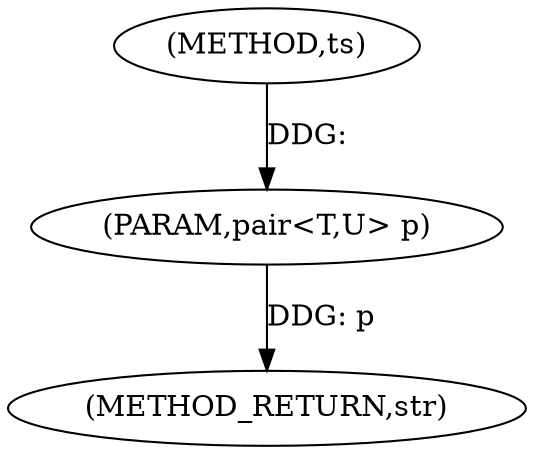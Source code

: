 digraph "ts" {  
"1000535" [label = "(METHOD,ts)" ]
"1000538" [label = "(METHOD_RETURN,str)" ]
"1000536" [label = "(PARAM,pair<T,U> p)" ]
  "1000536" -> "1000538"  [ label = "DDG: p"] 
  "1000535" -> "1000536"  [ label = "DDG: "] 
}
